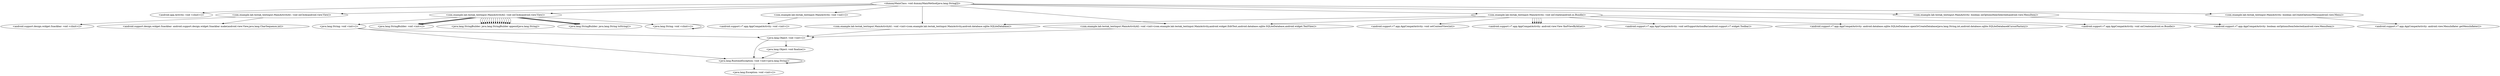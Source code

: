 digraph "call-graph" {
    "<dummyMainClass: void dummyMainMethod(java.lang.String[])>"
    "<android.app.Activity: void <clinit>()>"
    "<dummyMainClass: void dummyMainMethod(java.lang.String[])>"->"<android.app.Activity: void <clinit>()>";
    "<com.example.lab.testak_textinput.MainActivity$1: void <init>(com.example.lab.testak_textinput.MainActivity,android.database.sqlite.SQLiteDatabase)>"
    "<dummyMainClass: void dummyMainMethod(java.lang.String[])>"->"<com.example.lab.testak_textinput.MainActivity$1: void <init>(com.example.lab.testak_textinput.MainActivity,android.database.sqlite.SQLiteDatabase)>";
    "<com.example.lab.testak_textinput.MainActivity$1: void onClick(android.view.View)>"
    "<dummyMainClass: void dummyMainMethod(java.lang.String[])>"->"<com.example.lab.testak_textinput.MainActivity$1: void onClick(android.view.View)>";
    "<android.support.design.widget.Snackbar: void <clinit>()>"
    "<com.example.lab.testak_textinput.MainActivity$1: void onClick(android.view.View)>"->"<android.support.design.widget.Snackbar: void <clinit>()>";
    "<android.support.design.widget.Snackbar: android.support.design.widget.Snackbar make(android.view.View,java.lang.CharSequence,int)>"
    "<com.example.lab.testak_textinput.MainActivity$1: void onClick(android.view.View)>"->"<android.support.design.widget.Snackbar: android.support.design.widget.Snackbar make(android.view.View,java.lang.CharSequence,int)>";
    "<java.lang.Object: void <init>()>"
    "<com.example.lab.testak_textinput.MainActivity$1: void <init>(com.example.lab.testak_textinput.MainActivity,android.database.sqlite.SQLiteDatabase)>"->"<java.lang.Object: void <init>()>";
    "<java.lang.Object: void finalize()>"
    "<java.lang.Object: void <init>()>"->"<java.lang.Object: void finalize()>";
    "<java.lang.RuntimeException: void <init>(java.lang.String)>"
    "<java.lang.Object: void finalize()>"->"<java.lang.RuntimeException: void <init>(java.lang.String)>";
    "<java.lang.RuntimeException: void <init>(java.lang.String)>"->"<java.lang.RuntimeException: void <init>(java.lang.String)>";
    "<java.lang.Exception: void <init>()>"
    "<java.lang.RuntimeException: void <init>(java.lang.String)>"->"<java.lang.Exception: void <init>()>";
    "<java.lang.Object: void <init>()>"->"<java.lang.RuntimeException: void <init>(java.lang.String)>";
    "<com.example.lab.testak_textinput.MainActivity$2: void <init>(com.example.lab.testak_textinput.MainActivity,android.widget.EditText,android.database.sqlite.SQLiteDatabase,android.widget.TextView)>"
    "<dummyMainClass: void dummyMainMethod(java.lang.String[])>"->"<com.example.lab.testak_textinput.MainActivity$2: void <init>(com.example.lab.testak_textinput.MainActivity,android.widget.EditText,android.database.sqlite.SQLiteDatabase,android.widget.TextView)>";
    "<com.example.lab.testak_textinput.MainActivity$2: void onClick(android.view.View)>"
    "<dummyMainClass: void dummyMainMethod(java.lang.String[])>"->"<com.example.lab.testak_textinput.MainActivity$2: void onClick(android.view.View)>";
    "<java.lang.String: void <clinit>()>"
    "<com.example.lab.testak_textinput.MainActivity$2: void onClick(android.view.View)>"->"<java.lang.String: void <clinit>()>";
    "<java.lang.String: void <clinit>()>"->"<java.lang.String: void <clinit>()>";
    "<java.lang.String: void <init>()>"
    "<com.example.lab.testak_textinput.MainActivity$2: void onClick(android.view.View)>"->"<java.lang.String: void <init>()>";
    "<java.lang.String: void <init>()>"->"<java.lang.RuntimeException: void <init>(java.lang.String)>";
    "<java.lang.String: void <init>()>"->"<java.lang.Object: void <init>()>";
    "<java.lang.StringBuilder: void <init>()>"
    "<com.example.lab.testak_textinput.MainActivity$2: void onClick(android.view.View)>"->"<java.lang.StringBuilder: void <init>()>";
    "<java.lang.StringBuilder: java.lang.StringBuilder append(java.lang.String)>"
    "<com.example.lab.testak_textinput.MainActivity$2: void onClick(android.view.View)>"->"<java.lang.StringBuilder: java.lang.StringBuilder append(java.lang.String)>";
    "<com.example.lab.testak_textinput.MainActivity$2: void onClick(android.view.View)>"->"<java.lang.StringBuilder: java.lang.StringBuilder append(java.lang.String)>";
    "<com.example.lab.testak_textinput.MainActivity$2: void onClick(android.view.View)>"->"<java.lang.StringBuilder: java.lang.StringBuilder append(java.lang.String)>";
    "<java.lang.StringBuilder: java.lang.String toString()>"
    "<com.example.lab.testak_textinput.MainActivity$2: void onClick(android.view.View)>"->"<java.lang.StringBuilder: java.lang.String toString()>";
    "<com.example.lab.testak_textinput.MainActivity$2: void onClick(android.view.View)>"->"<java.lang.StringBuilder: void <init>()>";
    "<com.example.lab.testak_textinput.MainActivity$2: void onClick(android.view.View)>"->"<java.lang.StringBuilder: java.lang.StringBuilder append(java.lang.String)>";
    "<com.example.lab.testak_textinput.MainActivity$2: void onClick(android.view.View)>"->"<java.lang.StringBuilder: java.lang.StringBuilder append(java.lang.String)>";
    "<com.example.lab.testak_textinput.MainActivity$2: void onClick(android.view.View)>"->"<java.lang.StringBuilder: java.lang.StringBuilder append(java.lang.String)>";
    "<com.example.lab.testak_textinput.MainActivity$2: void onClick(android.view.View)>"->"<java.lang.StringBuilder: java.lang.StringBuilder append(java.lang.String)>";
    "<com.example.lab.testak_textinput.MainActivity$2: void onClick(android.view.View)>"->"<java.lang.StringBuilder: java.lang.String toString()>";
    "<com.example.lab.testak_textinput.MainActivity$2: void onClick(android.view.View)>"->"<java.lang.StringBuilder: void <init>()>";
    "<com.example.lab.testak_textinput.MainActivity$2: void onClick(android.view.View)>"->"<java.lang.StringBuilder: java.lang.StringBuilder append(java.lang.String)>";
    "<com.example.lab.testak_textinput.MainActivity$2: void onClick(android.view.View)>"->"<java.lang.StringBuilder: java.lang.StringBuilder append(java.lang.String)>";
    "<com.example.lab.testak_textinput.MainActivity$2: void onClick(android.view.View)>"->"<java.lang.StringBuilder: java.lang.StringBuilder append(java.lang.String)>";
    "<com.example.lab.testak_textinput.MainActivity$2: void onClick(android.view.View)>"->"<java.lang.StringBuilder: java.lang.StringBuilder append(java.lang.String)>";
    "<com.example.lab.testak_textinput.MainActivity$2: void onClick(android.view.View)>"->"<java.lang.StringBuilder: java.lang.String toString()>";
    "<com.example.lab.testak_textinput.MainActivity$2: void onClick(android.view.View)>"->"<java.lang.StringBuilder: void <init>()>";
    "<com.example.lab.testak_textinput.MainActivity$2: void onClick(android.view.View)>"->"<java.lang.StringBuilder: java.lang.StringBuilder append(java.lang.String)>";
    "<com.example.lab.testak_textinput.MainActivity$2: void onClick(android.view.View)>"->"<java.lang.StringBuilder: java.lang.StringBuilder append(java.lang.String)>";
    "<com.example.lab.testak_textinput.MainActivity$2: void onClick(android.view.View)>"->"<java.lang.StringBuilder: java.lang.StringBuilder append(java.lang.String)>";
    "<com.example.lab.testak_textinput.MainActivity$2: void onClick(android.view.View)>"->"<java.lang.StringBuilder: java.lang.StringBuilder append(java.lang.String)>";
    "<com.example.lab.testak_textinput.MainActivity$2: void onClick(android.view.View)>"->"<java.lang.StringBuilder: java.lang.String toString()>";
    "<com.example.lab.testak_textinput.MainActivity$2: void <init>(com.example.lab.testak_textinput.MainActivity,android.widget.EditText,android.database.sqlite.SQLiteDatabase,android.widget.TextView)>"->"<java.lang.Object: void <init>()>";
    "<com.example.lab.testak_textinput.MainActivity: void <init>()>"
    "<dummyMainClass: void dummyMainMethod(java.lang.String[])>"->"<com.example.lab.testak_textinput.MainActivity: void <init>()>";
    "<com.example.lab.testak_textinput.MainActivity: void onCreate(android.os.Bundle)>"
    "<dummyMainClass: void dummyMainMethod(java.lang.String[])>"->"<com.example.lab.testak_textinput.MainActivity: void onCreate(android.os.Bundle)>";
    "<com.example.lab.testak_textinput.MainActivity: boolean onOptionsItemSelected(android.view.MenuItem)>"
    "<dummyMainClass: void dummyMainMethod(java.lang.String[])>"->"<com.example.lab.testak_textinput.MainActivity: boolean onOptionsItemSelected(android.view.MenuItem)>";
    "<com.example.lab.testak_textinput.MainActivity: boolean onCreateOptionsMenu(android.view.Menu)>"
    "<dummyMainClass: void dummyMainMethod(java.lang.String[])>"->"<com.example.lab.testak_textinput.MainActivity: boolean onCreateOptionsMenu(android.view.Menu)>";
    "<android.support.v7.app.AppCompatActivity: android.view.MenuInflater getMenuInflater()>"
    "<com.example.lab.testak_textinput.MainActivity: boolean onCreateOptionsMenu(android.view.Menu)>"->"<android.support.v7.app.AppCompatActivity: android.view.MenuInflater getMenuInflater()>";
    "<android.support.v7.app.AppCompatActivity: boolean onOptionsItemSelected(android.view.MenuItem)>"
    "<com.example.lab.testak_textinput.MainActivity: boolean onOptionsItemSelected(android.view.MenuItem)>"->"<android.support.v7.app.AppCompatActivity: boolean onOptionsItemSelected(android.view.MenuItem)>";
    "<com.example.lab.testak_textinput.MainActivity: void onCreate(android.os.Bundle)>"->"<com.example.lab.testak_textinput.MainActivity$2: void <init>(com.example.lab.testak_textinput.MainActivity,android.widget.EditText,android.database.sqlite.SQLiteDatabase,android.widget.TextView)>";
    "<com.example.lab.testak_textinput.MainActivity: void onCreate(android.os.Bundle)>"->"<com.example.lab.testak_textinput.MainActivity$1: void <init>(com.example.lab.testak_textinput.MainActivity,android.database.sqlite.SQLiteDatabase)>";
    "<android.support.v7.app.AppCompatActivity: void onCreate(android.os.Bundle)>"
    "<com.example.lab.testak_textinput.MainActivity: void onCreate(android.os.Bundle)>"->"<android.support.v7.app.AppCompatActivity: void onCreate(android.os.Bundle)>";
    "<android.support.v7.app.AppCompatActivity: void setContentView(int)>"
    "<com.example.lab.testak_textinput.MainActivity: void onCreate(android.os.Bundle)>"->"<android.support.v7.app.AppCompatActivity: void setContentView(int)>";
    "<android.support.v7.app.AppCompatActivity: android.view.View findViewById(int)>"
    "<com.example.lab.testak_textinput.MainActivity: void onCreate(android.os.Bundle)>"->"<android.support.v7.app.AppCompatActivity: android.view.View findViewById(int)>";
    "<android.support.v7.app.AppCompatActivity: void setSupportActionBar(android.support.v7.widget.Toolbar)>"
    "<com.example.lab.testak_textinput.MainActivity: void onCreate(android.os.Bundle)>"->"<android.support.v7.app.AppCompatActivity: void setSupportActionBar(android.support.v7.widget.Toolbar)>";
    "<com.example.lab.testak_textinput.MainActivity: void onCreate(android.os.Bundle)>"->"<android.support.v7.app.AppCompatActivity: android.view.View findViewById(int)>";
    "<android.support.v7.app.AppCompatActivity: android.database.sqlite.SQLiteDatabase openOrCreateDatabase(java.lang.String,int,android.database.sqlite.SQLiteDatabase$CursorFactory)>"
    "<com.example.lab.testak_textinput.MainActivity: void onCreate(android.os.Bundle)>"->"<android.support.v7.app.AppCompatActivity: android.database.sqlite.SQLiteDatabase openOrCreateDatabase(java.lang.String,int,android.database.sqlite.SQLiteDatabase$CursorFactory)>";
    "<com.example.lab.testak_textinput.MainActivity: void onCreate(android.os.Bundle)>"->"<android.support.v7.app.AppCompatActivity: android.view.View findViewById(int)>";
    "<com.example.lab.testak_textinput.MainActivity: void onCreate(android.os.Bundle)>"->"<android.support.v7.app.AppCompatActivity: android.view.View findViewById(int)>";
    "<com.example.lab.testak_textinput.MainActivity: void onCreate(android.os.Bundle)>"->"<android.support.v7.app.AppCompatActivity: android.view.View findViewById(int)>";
    "<android.support.v7.app.AppCompatActivity: void <init>()>"
    "<com.example.lab.testak_textinput.MainActivity: void <init>()>"->"<android.support.v7.app.AppCompatActivity: void <init>()>";
}
